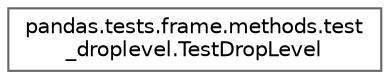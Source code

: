 digraph "Graphical Class Hierarchy"
{
 // LATEX_PDF_SIZE
  bgcolor="transparent";
  edge [fontname=Helvetica,fontsize=10,labelfontname=Helvetica,labelfontsize=10];
  node [fontname=Helvetica,fontsize=10,shape=box,height=0.2,width=0.4];
  rankdir="LR";
  Node0 [id="Node000000",label="pandas.tests.frame.methods.test\l_droplevel.TestDropLevel",height=0.2,width=0.4,color="grey40", fillcolor="white", style="filled",URL="$df/daf/classpandas_1_1tests_1_1frame_1_1methods_1_1test__droplevel_1_1TestDropLevel.html",tooltip=" "];
}
